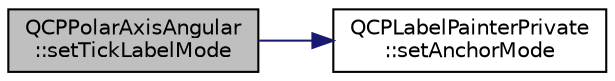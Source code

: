 digraph "QCPPolarAxisAngular::setTickLabelMode"
{
 // LATEX_PDF_SIZE
  edge [fontname="Helvetica",fontsize="10",labelfontname="Helvetica",labelfontsize="10"];
  node [fontname="Helvetica",fontsize="10",shape=record];
  rankdir="LR";
  Node1 [label="QCPPolarAxisAngular\l::setTickLabelMode",height=0.2,width=0.4,color="black", fillcolor="grey75", style="filled", fontcolor="black",tooltip=" "];
  Node1 -> Node2 [color="midnightblue",fontsize="10",style="solid",fontname="Helvetica"];
  Node2 [label="QCPLabelPainterPrivate\l::setAnchorMode",height=0.2,width=0.4,color="black", fillcolor="white", style="filled",URL="$classQCPLabelPainterPrivate.html#a78ee2b8324ad90841e09f3cae582170d",tooltip=" "];
}
